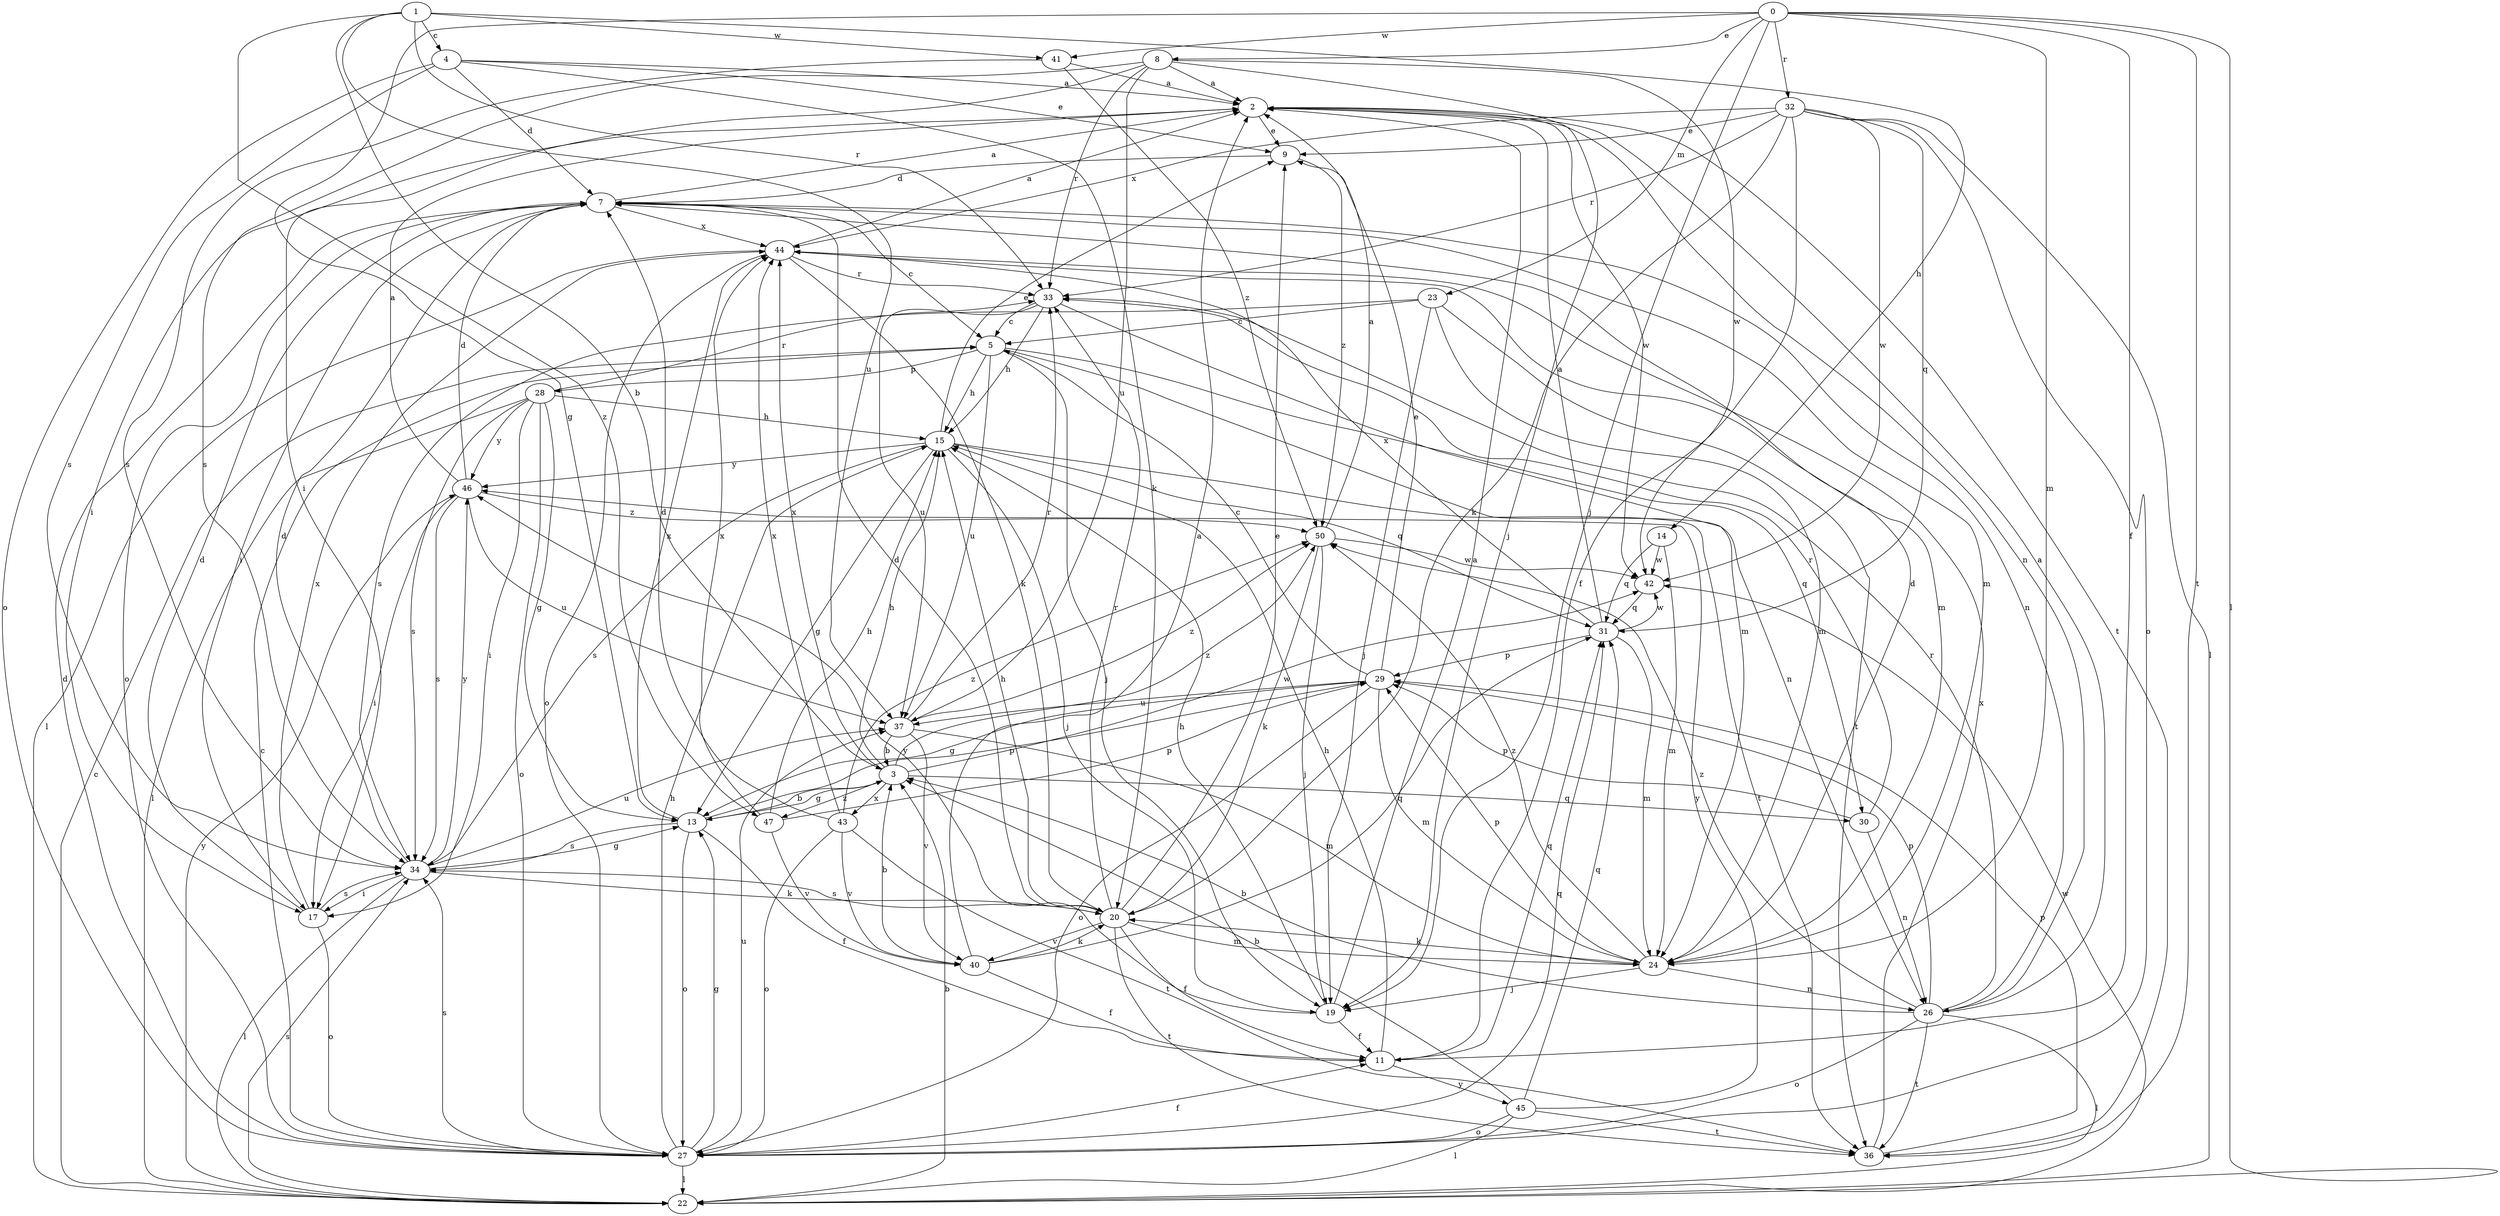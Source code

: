 strict digraph  {
0;
1;
2;
3;
4;
5;
7;
8;
9;
11;
13;
14;
15;
17;
19;
20;
22;
23;
24;
26;
27;
28;
29;
30;
31;
32;
33;
34;
36;
37;
40;
41;
42;
43;
44;
45;
46;
47;
50;
0 -> 8  [label=e];
0 -> 11  [label=f];
0 -> 13  [label=g];
0 -> 19  [label=j];
0 -> 22  [label=l];
0 -> 23  [label=m];
0 -> 24  [label=m];
0 -> 32  [label=r];
0 -> 36  [label=t];
0 -> 41  [label=w];
1 -> 3  [label=b];
1 -> 4  [label=c];
1 -> 14  [label=h];
1 -> 33  [label=r];
1 -> 37  [label=u];
1 -> 41  [label=w];
1 -> 47  [label=z];
2 -> 9  [label=e];
2 -> 17  [label=i];
2 -> 26  [label=n];
2 -> 36  [label=t];
2 -> 42  [label=w];
3 -> 13  [label=g];
3 -> 15  [label=h];
3 -> 30  [label=q];
3 -> 42  [label=w];
3 -> 43  [label=x];
3 -> 44  [label=x];
3 -> 47  [label=z];
3 -> 50  [label=z];
4 -> 2  [label=a];
4 -> 7  [label=d];
4 -> 9  [label=e];
4 -> 20  [label=k];
4 -> 27  [label=o];
4 -> 34  [label=s];
5 -> 15  [label=h];
5 -> 19  [label=j];
5 -> 26  [label=n];
5 -> 28  [label=p];
5 -> 30  [label=q];
5 -> 37  [label=u];
7 -> 2  [label=a];
7 -> 5  [label=c];
7 -> 17  [label=i];
7 -> 24  [label=m];
7 -> 26  [label=n];
7 -> 27  [label=o];
7 -> 44  [label=x];
8 -> 2  [label=a];
8 -> 17  [label=i];
8 -> 19  [label=j];
8 -> 33  [label=r];
8 -> 34  [label=s];
8 -> 37  [label=u];
8 -> 42  [label=w];
9 -> 7  [label=d];
9 -> 50  [label=z];
11 -> 15  [label=h];
11 -> 31  [label=q];
11 -> 45  [label=y];
13 -> 3  [label=b];
13 -> 11  [label=f];
13 -> 27  [label=o];
13 -> 29  [label=p];
13 -> 34  [label=s];
13 -> 44  [label=x];
14 -> 24  [label=m];
14 -> 31  [label=q];
14 -> 42  [label=w];
15 -> 9  [label=e];
15 -> 13  [label=g];
15 -> 19  [label=j];
15 -> 31  [label=q];
15 -> 34  [label=s];
15 -> 36  [label=t];
15 -> 46  [label=y];
17 -> 7  [label=d];
17 -> 27  [label=o];
17 -> 34  [label=s];
17 -> 44  [label=x];
19 -> 2  [label=a];
19 -> 11  [label=f];
19 -> 15  [label=h];
19 -> 46  [label=y];
20 -> 7  [label=d];
20 -> 9  [label=e];
20 -> 11  [label=f];
20 -> 15  [label=h];
20 -> 24  [label=m];
20 -> 33  [label=r];
20 -> 34  [label=s];
20 -> 36  [label=t];
20 -> 40  [label=v];
22 -> 3  [label=b];
22 -> 5  [label=c];
22 -> 34  [label=s];
22 -> 42  [label=w];
22 -> 46  [label=y];
23 -> 5  [label=c];
23 -> 19  [label=j];
23 -> 24  [label=m];
23 -> 34  [label=s];
23 -> 36  [label=t];
24 -> 7  [label=d];
24 -> 19  [label=j];
24 -> 20  [label=k];
24 -> 26  [label=n];
24 -> 29  [label=p];
24 -> 50  [label=z];
26 -> 2  [label=a];
26 -> 3  [label=b];
26 -> 22  [label=l];
26 -> 27  [label=o];
26 -> 29  [label=p];
26 -> 33  [label=r];
26 -> 36  [label=t];
26 -> 50  [label=z];
27 -> 5  [label=c];
27 -> 7  [label=d];
27 -> 11  [label=f];
27 -> 13  [label=g];
27 -> 15  [label=h];
27 -> 22  [label=l];
27 -> 31  [label=q];
27 -> 34  [label=s];
27 -> 37  [label=u];
28 -> 13  [label=g];
28 -> 15  [label=h];
28 -> 17  [label=i];
28 -> 22  [label=l];
28 -> 27  [label=o];
28 -> 33  [label=r];
28 -> 34  [label=s];
28 -> 46  [label=y];
29 -> 5  [label=c];
29 -> 9  [label=e];
29 -> 13  [label=g];
29 -> 24  [label=m];
29 -> 27  [label=o];
29 -> 37  [label=u];
30 -> 26  [label=n];
30 -> 29  [label=p];
30 -> 33  [label=r];
31 -> 2  [label=a];
31 -> 24  [label=m];
31 -> 29  [label=p];
31 -> 42  [label=w];
31 -> 44  [label=x];
32 -> 9  [label=e];
32 -> 11  [label=f];
32 -> 20  [label=k];
32 -> 22  [label=l];
32 -> 27  [label=o];
32 -> 31  [label=q];
32 -> 33  [label=r];
32 -> 42  [label=w];
32 -> 44  [label=x];
33 -> 5  [label=c];
33 -> 15  [label=h];
33 -> 24  [label=m];
33 -> 37  [label=u];
34 -> 7  [label=d];
34 -> 13  [label=g];
34 -> 17  [label=i];
34 -> 20  [label=k];
34 -> 22  [label=l];
34 -> 37  [label=u];
34 -> 46  [label=y];
36 -> 29  [label=p];
36 -> 44  [label=x];
37 -> 3  [label=b];
37 -> 24  [label=m];
37 -> 33  [label=r];
37 -> 40  [label=v];
37 -> 50  [label=z];
40 -> 2  [label=a];
40 -> 3  [label=b];
40 -> 11  [label=f];
40 -> 20  [label=k];
40 -> 31  [label=q];
41 -> 2  [label=a];
41 -> 34  [label=s];
41 -> 50  [label=z];
42 -> 31  [label=q];
43 -> 7  [label=d];
43 -> 27  [label=o];
43 -> 36  [label=t];
43 -> 40  [label=v];
43 -> 44  [label=x];
43 -> 50  [label=z];
44 -> 2  [label=a];
44 -> 20  [label=k];
44 -> 22  [label=l];
44 -> 24  [label=m];
44 -> 27  [label=o];
44 -> 33  [label=r];
45 -> 3  [label=b];
45 -> 22  [label=l];
45 -> 27  [label=o];
45 -> 31  [label=q];
45 -> 36  [label=t];
45 -> 46  [label=y];
46 -> 2  [label=a];
46 -> 7  [label=d];
46 -> 17  [label=i];
46 -> 34  [label=s];
46 -> 37  [label=u];
46 -> 50  [label=z];
47 -> 15  [label=h];
47 -> 29  [label=p];
47 -> 40  [label=v];
47 -> 44  [label=x];
50 -> 2  [label=a];
50 -> 19  [label=j];
50 -> 20  [label=k];
50 -> 42  [label=w];
}
